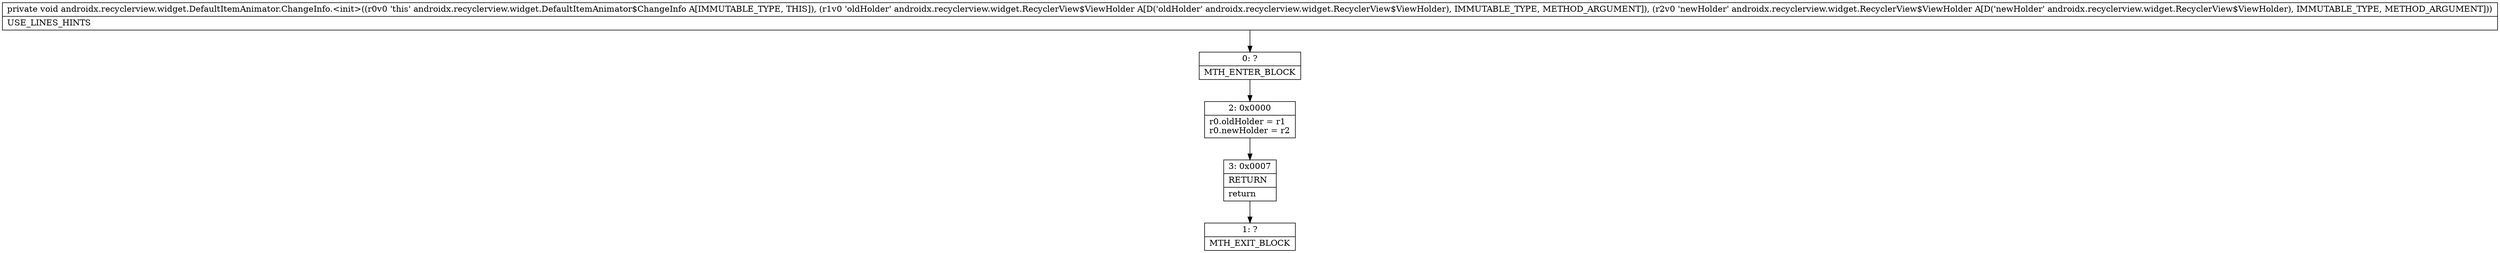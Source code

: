 digraph "CFG forandroidx.recyclerview.widget.DefaultItemAnimator.ChangeInfo.\<init\>(Landroidx\/recyclerview\/widget\/RecyclerView$ViewHolder;Landroidx\/recyclerview\/widget\/RecyclerView$ViewHolder;)V" {
Node_0 [shape=record,label="{0\:\ ?|MTH_ENTER_BLOCK\l}"];
Node_2 [shape=record,label="{2\:\ 0x0000|r0.oldHolder = r1\lr0.newHolder = r2\l}"];
Node_3 [shape=record,label="{3\:\ 0x0007|RETURN\l|return\l}"];
Node_1 [shape=record,label="{1\:\ ?|MTH_EXIT_BLOCK\l}"];
MethodNode[shape=record,label="{private void androidx.recyclerview.widget.DefaultItemAnimator.ChangeInfo.\<init\>((r0v0 'this' androidx.recyclerview.widget.DefaultItemAnimator$ChangeInfo A[IMMUTABLE_TYPE, THIS]), (r1v0 'oldHolder' androidx.recyclerview.widget.RecyclerView$ViewHolder A[D('oldHolder' androidx.recyclerview.widget.RecyclerView$ViewHolder), IMMUTABLE_TYPE, METHOD_ARGUMENT]), (r2v0 'newHolder' androidx.recyclerview.widget.RecyclerView$ViewHolder A[D('newHolder' androidx.recyclerview.widget.RecyclerView$ViewHolder), IMMUTABLE_TYPE, METHOD_ARGUMENT]))  | USE_LINES_HINTS\l}"];
MethodNode -> Node_0;Node_0 -> Node_2;
Node_2 -> Node_3;
Node_3 -> Node_1;
}

